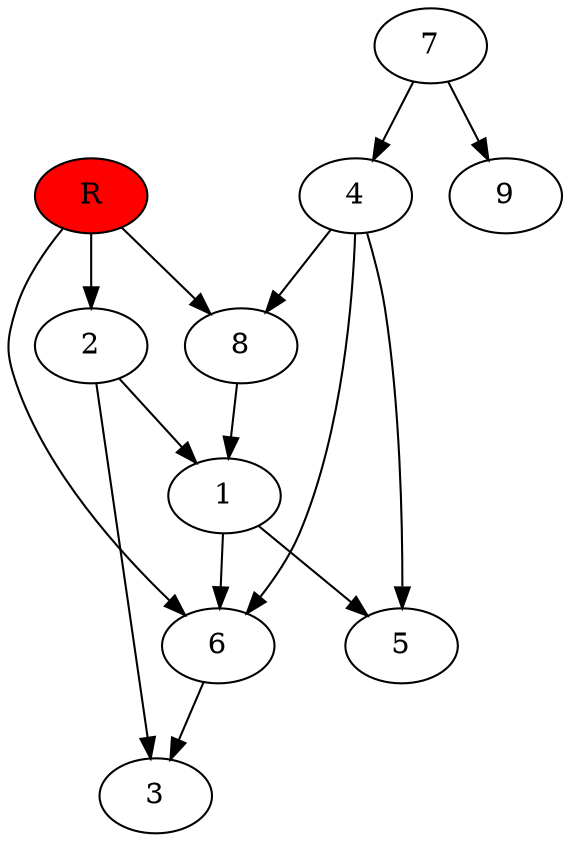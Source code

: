 digraph prb134 {
	1
	2
	3
	4
	5
	6
	7
	8
	R [fillcolor="#ff0000" style=filled]
	1 -> 5
	1 -> 6
	2 -> 1
	2 -> 3
	4 -> 5
	4 -> 6
	4 -> 8
	6 -> 3
	7 -> 4
	7 -> 9
	8 -> 1
	R -> 2
	R -> 6
	R -> 8
}
